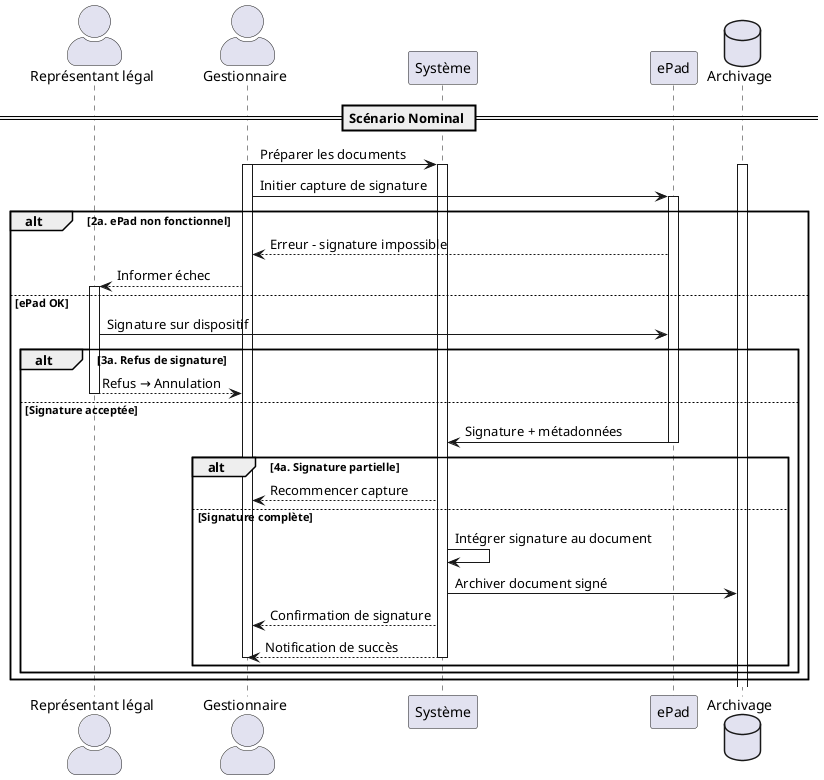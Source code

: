 @startuml UC011
skinparam actorStyle awesome

actor "Représentant légal" as Representant
actor "Gestionnaire" as Gestionnaire
participant "Système" as System
participant "ePad" as ePad
database "Archivage" as Archive

== Scénario Nominal ==
Gestionnaire -> System : Préparer les documents
activate System
activate Archive
activate Gestionnaire
Gestionnaire -> ePad : Initier capture de signature
    activate ePad
alt 2a. ePad non fonctionnel
    ePad --> Gestionnaire : Erreur - signature impossible
    Gestionnaire --> Representant : Informer échec
    activate Representant
else ePad OK
    Representant -> ePad : Signature sur dispositif
    alt 3a. Refus de signature
        Representant --> Gestionnaire : Refus → Annulation
        deactivate Representant
    else Signature acceptée
        ePad -> System : Signature + métadonnées
        deactivate ePad
        alt 4a. Signature partielle
            System --> Gestionnaire : Recommencer capture
        else Signature complète
            System -> System : Intégrer signature au document
            System -> Archive : Archiver document signé
            System --> Gestionnaire : Confirmation de signature
            System --> Gestionnaire : Notification de succès
            deactivate System
            deactivate Gestionnaire
        end
    end
end

@enduml
